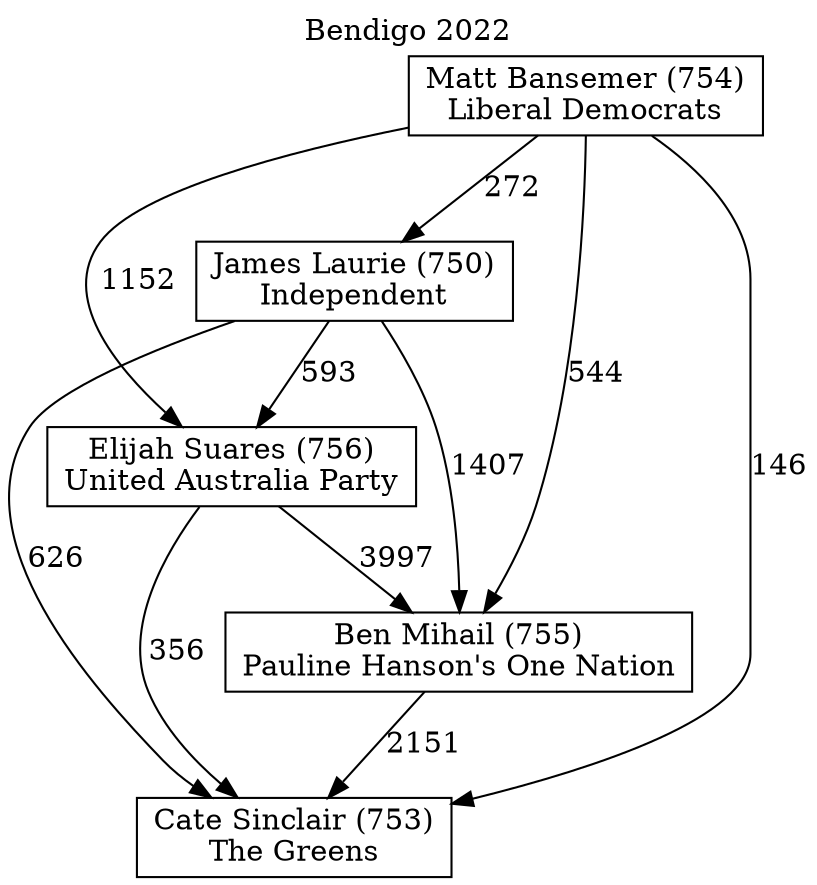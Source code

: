 // House preference flow
digraph "Cate Sinclair (753)_Bendigo_2022" {
	graph [label="Bendigo 2022" labelloc=t mclimit=10]
	node [shape=box]
	"Elijah Suares (756)" [label="Elijah Suares (756)
United Australia Party"]
	"Cate Sinclair (753)" [label="Cate Sinclair (753)
The Greens"]
	"Ben Mihail (755)" [label="Ben Mihail (755)
Pauline Hanson's One Nation"]
	"James Laurie (750)" [label="James Laurie (750)
Independent"]
	"Matt Bansemer (754)" [label="Matt Bansemer (754)
Liberal Democrats"]
	"James Laurie (750)" -> "Cate Sinclair (753)" [label=626]
	"Matt Bansemer (754)" -> "Cate Sinclair (753)" [label=146]
	"Matt Bansemer (754)" -> "Elijah Suares (756)" [label=1152]
	"Elijah Suares (756)" -> "Ben Mihail (755)" [label=3997]
	"James Laurie (750)" -> "Elijah Suares (756)" [label=593]
	"Elijah Suares (756)" -> "Cate Sinclair (753)" [label=356]
	"Matt Bansemer (754)" -> "Ben Mihail (755)" [label=544]
	"James Laurie (750)" -> "Ben Mihail (755)" [label=1407]
	"Ben Mihail (755)" -> "Cate Sinclair (753)" [label=2151]
	"Matt Bansemer (754)" -> "James Laurie (750)" [label=272]
}
